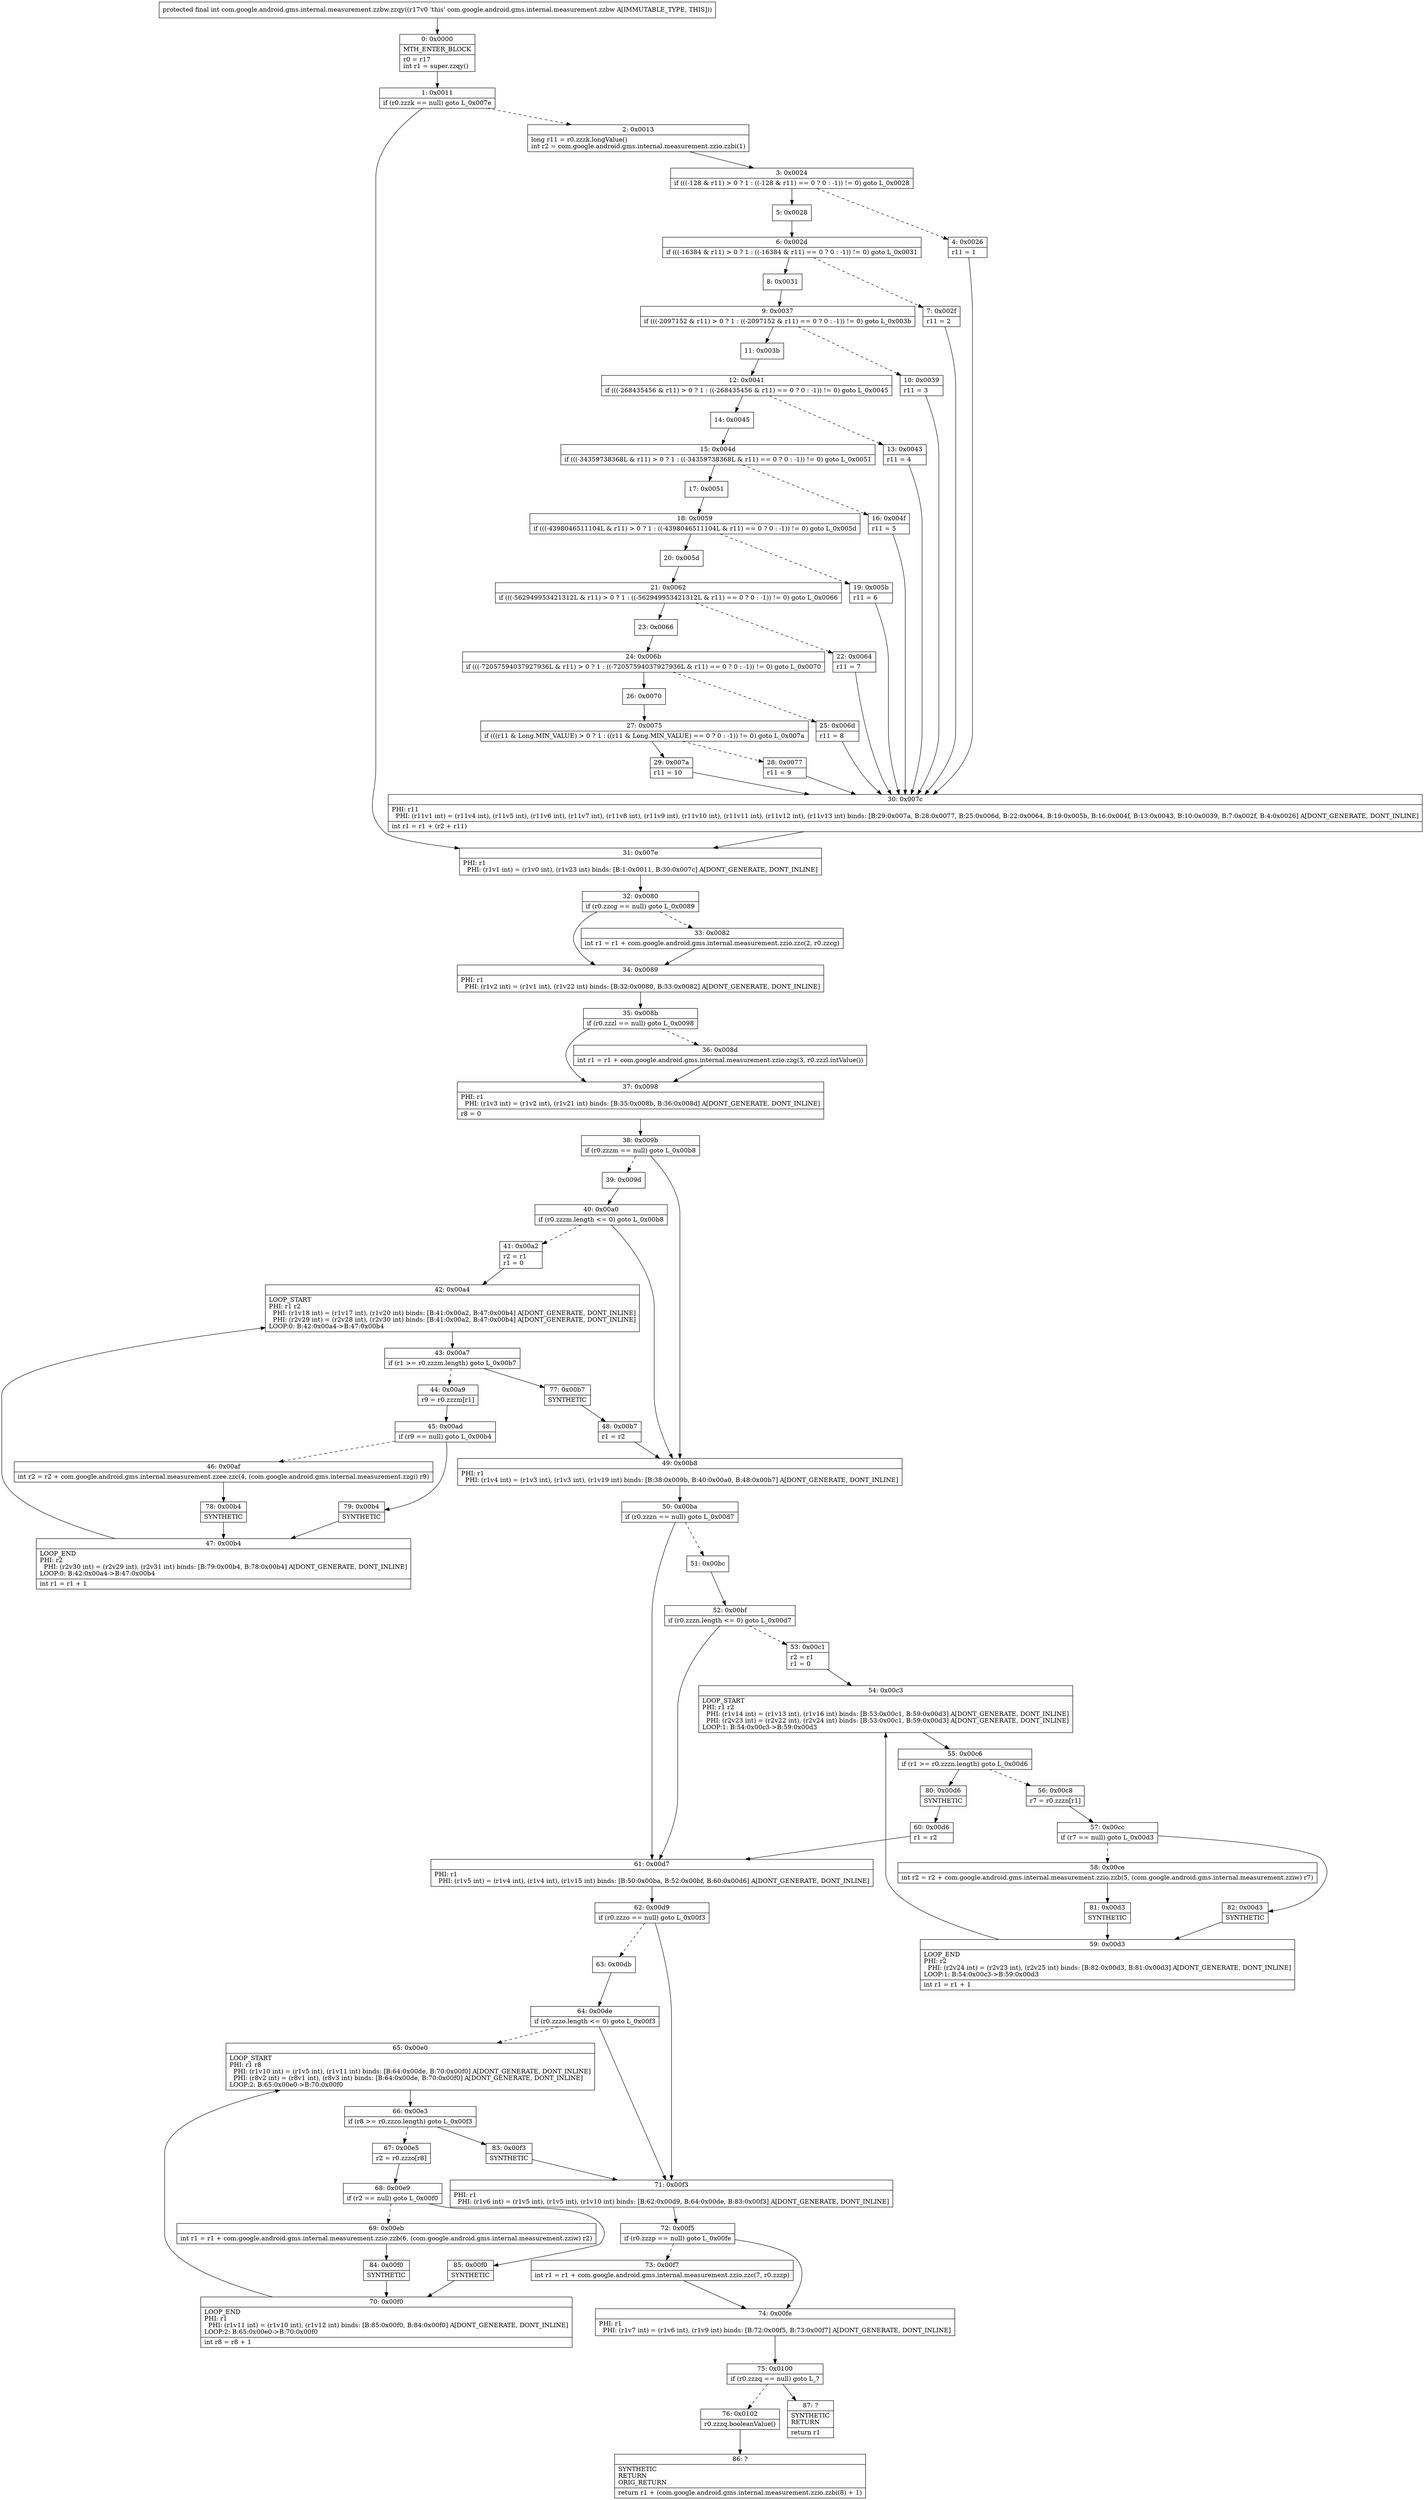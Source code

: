digraph "CFG forcom.google.android.gms.internal.measurement.zzbw.zzqy()I" {
Node_0 [shape=record,label="{0\:\ 0x0000|MTH_ENTER_BLOCK\l|r0 = r17\lint r1 = super.zzqy()\l}"];
Node_1 [shape=record,label="{1\:\ 0x0011|if (r0.zzzk == null) goto L_0x007e\l}"];
Node_2 [shape=record,label="{2\:\ 0x0013|long r11 = r0.zzzk.longValue()\lint r2 = com.google.android.gms.internal.measurement.zzio.zzbi(1)\l}"];
Node_3 [shape=record,label="{3\:\ 0x0024|if (((\-128 & r11) \> 0 ? 1 : ((\-128 & r11) == 0 ? 0 : \-1)) != 0) goto L_0x0028\l}"];
Node_4 [shape=record,label="{4\:\ 0x0026|r11 = 1\l}"];
Node_5 [shape=record,label="{5\:\ 0x0028}"];
Node_6 [shape=record,label="{6\:\ 0x002d|if (((\-16384 & r11) \> 0 ? 1 : ((\-16384 & r11) == 0 ? 0 : \-1)) != 0) goto L_0x0031\l}"];
Node_7 [shape=record,label="{7\:\ 0x002f|r11 = 2\l}"];
Node_8 [shape=record,label="{8\:\ 0x0031}"];
Node_9 [shape=record,label="{9\:\ 0x0037|if (((\-2097152 & r11) \> 0 ? 1 : ((\-2097152 & r11) == 0 ? 0 : \-1)) != 0) goto L_0x003b\l}"];
Node_10 [shape=record,label="{10\:\ 0x0039|r11 = 3\l}"];
Node_11 [shape=record,label="{11\:\ 0x003b}"];
Node_12 [shape=record,label="{12\:\ 0x0041|if (((\-268435456 & r11) \> 0 ? 1 : ((\-268435456 & r11) == 0 ? 0 : \-1)) != 0) goto L_0x0045\l}"];
Node_13 [shape=record,label="{13\:\ 0x0043|r11 = 4\l}"];
Node_14 [shape=record,label="{14\:\ 0x0045}"];
Node_15 [shape=record,label="{15\:\ 0x004d|if (((\-34359738368L & r11) \> 0 ? 1 : ((\-34359738368L & r11) == 0 ? 0 : \-1)) != 0) goto L_0x0051\l}"];
Node_16 [shape=record,label="{16\:\ 0x004f|r11 = 5\l}"];
Node_17 [shape=record,label="{17\:\ 0x0051}"];
Node_18 [shape=record,label="{18\:\ 0x0059|if (((\-4398046511104L & r11) \> 0 ? 1 : ((\-4398046511104L & r11) == 0 ? 0 : \-1)) != 0) goto L_0x005d\l}"];
Node_19 [shape=record,label="{19\:\ 0x005b|r11 = 6\l}"];
Node_20 [shape=record,label="{20\:\ 0x005d}"];
Node_21 [shape=record,label="{21\:\ 0x0062|if (((\-562949953421312L & r11) \> 0 ? 1 : ((\-562949953421312L & r11) == 0 ? 0 : \-1)) != 0) goto L_0x0066\l}"];
Node_22 [shape=record,label="{22\:\ 0x0064|r11 = 7\l}"];
Node_23 [shape=record,label="{23\:\ 0x0066}"];
Node_24 [shape=record,label="{24\:\ 0x006b|if (((\-72057594037927936L & r11) \> 0 ? 1 : ((\-72057594037927936L & r11) == 0 ? 0 : \-1)) != 0) goto L_0x0070\l}"];
Node_25 [shape=record,label="{25\:\ 0x006d|r11 = 8\l}"];
Node_26 [shape=record,label="{26\:\ 0x0070}"];
Node_27 [shape=record,label="{27\:\ 0x0075|if (((r11 & Long.MIN_VALUE) \> 0 ? 1 : ((r11 & Long.MIN_VALUE) == 0 ? 0 : \-1)) != 0) goto L_0x007a\l}"];
Node_28 [shape=record,label="{28\:\ 0x0077|r11 = 9\l}"];
Node_29 [shape=record,label="{29\:\ 0x007a|r11 = 10\l}"];
Node_30 [shape=record,label="{30\:\ 0x007c|PHI: r11 \l  PHI: (r11v1 int) = (r11v4 int), (r11v5 int), (r11v6 int), (r11v7 int), (r11v8 int), (r11v9 int), (r11v10 int), (r11v11 int), (r11v12 int), (r11v13 int) binds: [B:29:0x007a, B:28:0x0077, B:25:0x006d, B:22:0x0064, B:19:0x005b, B:16:0x004f, B:13:0x0043, B:10:0x0039, B:7:0x002f, B:4:0x0026] A[DONT_GENERATE, DONT_INLINE]\l|int r1 = r1 + (r2 + r11)\l}"];
Node_31 [shape=record,label="{31\:\ 0x007e|PHI: r1 \l  PHI: (r1v1 int) = (r1v0 int), (r1v23 int) binds: [B:1:0x0011, B:30:0x007c] A[DONT_GENERATE, DONT_INLINE]\l}"];
Node_32 [shape=record,label="{32\:\ 0x0080|if (r0.zzcg == null) goto L_0x0089\l}"];
Node_33 [shape=record,label="{33\:\ 0x0082|int r1 = r1 + com.google.android.gms.internal.measurement.zzio.zzc(2, r0.zzcg)\l}"];
Node_34 [shape=record,label="{34\:\ 0x0089|PHI: r1 \l  PHI: (r1v2 int) = (r1v1 int), (r1v22 int) binds: [B:32:0x0080, B:33:0x0082] A[DONT_GENERATE, DONT_INLINE]\l}"];
Node_35 [shape=record,label="{35\:\ 0x008b|if (r0.zzzl == null) goto L_0x0098\l}"];
Node_36 [shape=record,label="{36\:\ 0x008d|int r1 = r1 + com.google.android.gms.internal.measurement.zzio.zzg(3, r0.zzzl.intValue())\l}"];
Node_37 [shape=record,label="{37\:\ 0x0098|PHI: r1 \l  PHI: (r1v3 int) = (r1v2 int), (r1v21 int) binds: [B:35:0x008b, B:36:0x008d] A[DONT_GENERATE, DONT_INLINE]\l|r8 = 0\l}"];
Node_38 [shape=record,label="{38\:\ 0x009b|if (r0.zzzm == null) goto L_0x00b8\l}"];
Node_39 [shape=record,label="{39\:\ 0x009d}"];
Node_40 [shape=record,label="{40\:\ 0x00a0|if (r0.zzzm.length \<= 0) goto L_0x00b8\l}"];
Node_41 [shape=record,label="{41\:\ 0x00a2|r2 = r1\lr1 = 0\l}"];
Node_42 [shape=record,label="{42\:\ 0x00a4|LOOP_START\lPHI: r1 r2 \l  PHI: (r1v18 int) = (r1v17 int), (r1v20 int) binds: [B:41:0x00a2, B:47:0x00b4] A[DONT_GENERATE, DONT_INLINE]\l  PHI: (r2v29 int) = (r2v28 int), (r2v30 int) binds: [B:41:0x00a2, B:47:0x00b4] A[DONT_GENERATE, DONT_INLINE]\lLOOP:0: B:42:0x00a4\-\>B:47:0x00b4\l}"];
Node_43 [shape=record,label="{43\:\ 0x00a7|if (r1 \>= r0.zzzm.length) goto L_0x00b7\l}"];
Node_44 [shape=record,label="{44\:\ 0x00a9|r9 = r0.zzzm[r1]\l}"];
Node_45 [shape=record,label="{45\:\ 0x00ad|if (r9 == null) goto L_0x00b4\l}"];
Node_46 [shape=record,label="{46\:\ 0x00af|int r2 = r2 + com.google.android.gms.internal.measurement.zzee.zzc(4, (com.google.android.gms.internal.measurement.zzgi) r9)\l}"];
Node_47 [shape=record,label="{47\:\ 0x00b4|LOOP_END\lPHI: r2 \l  PHI: (r2v30 int) = (r2v29 int), (r2v31 int) binds: [B:79:0x00b4, B:78:0x00b4] A[DONT_GENERATE, DONT_INLINE]\lLOOP:0: B:42:0x00a4\-\>B:47:0x00b4\l|int r1 = r1 + 1\l}"];
Node_48 [shape=record,label="{48\:\ 0x00b7|r1 = r2\l}"];
Node_49 [shape=record,label="{49\:\ 0x00b8|PHI: r1 \l  PHI: (r1v4 int) = (r1v3 int), (r1v3 int), (r1v19 int) binds: [B:38:0x009b, B:40:0x00a0, B:48:0x00b7] A[DONT_GENERATE, DONT_INLINE]\l}"];
Node_50 [shape=record,label="{50\:\ 0x00ba|if (r0.zzzn == null) goto L_0x00d7\l}"];
Node_51 [shape=record,label="{51\:\ 0x00bc}"];
Node_52 [shape=record,label="{52\:\ 0x00bf|if (r0.zzzn.length \<= 0) goto L_0x00d7\l}"];
Node_53 [shape=record,label="{53\:\ 0x00c1|r2 = r1\lr1 = 0\l}"];
Node_54 [shape=record,label="{54\:\ 0x00c3|LOOP_START\lPHI: r1 r2 \l  PHI: (r1v14 int) = (r1v13 int), (r1v16 int) binds: [B:53:0x00c1, B:59:0x00d3] A[DONT_GENERATE, DONT_INLINE]\l  PHI: (r2v23 int) = (r2v22 int), (r2v24 int) binds: [B:53:0x00c1, B:59:0x00d3] A[DONT_GENERATE, DONT_INLINE]\lLOOP:1: B:54:0x00c3\-\>B:59:0x00d3\l}"];
Node_55 [shape=record,label="{55\:\ 0x00c6|if (r1 \>= r0.zzzn.length) goto L_0x00d6\l}"];
Node_56 [shape=record,label="{56\:\ 0x00c8|r7 = r0.zzzn[r1]\l}"];
Node_57 [shape=record,label="{57\:\ 0x00cc|if (r7 == null) goto L_0x00d3\l}"];
Node_58 [shape=record,label="{58\:\ 0x00ce|int r2 = r2 + com.google.android.gms.internal.measurement.zzio.zzb(5, (com.google.android.gms.internal.measurement.zziw) r7)\l}"];
Node_59 [shape=record,label="{59\:\ 0x00d3|LOOP_END\lPHI: r2 \l  PHI: (r2v24 int) = (r2v23 int), (r2v25 int) binds: [B:82:0x00d3, B:81:0x00d3] A[DONT_GENERATE, DONT_INLINE]\lLOOP:1: B:54:0x00c3\-\>B:59:0x00d3\l|int r1 = r1 + 1\l}"];
Node_60 [shape=record,label="{60\:\ 0x00d6|r1 = r2\l}"];
Node_61 [shape=record,label="{61\:\ 0x00d7|PHI: r1 \l  PHI: (r1v5 int) = (r1v4 int), (r1v4 int), (r1v15 int) binds: [B:50:0x00ba, B:52:0x00bf, B:60:0x00d6] A[DONT_GENERATE, DONT_INLINE]\l}"];
Node_62 [shape=record,label="{62\:\ 0x00d9|if (r0.zzzo == null) goto L_0x00f3\l}"];
Node_63 [shape=record,label="{63\:\ 0x00db}"];
Node_64 [shape=record,label="{64\:\ 0x00de|if (r0.zzzo.length \<= 0) goto L_0x00f3\l}"];
Node_65 [shape=record,label="{65\:\ 0x00e0|LOOP_START\lPHI: r1 r8 \l  PHI: (r1v10 int) = (r1v5 int), (r1v11 int) binds: [B:64:0x00de, B:70:0x00f0] A[DONT_GENERATE, DONT_INLINE]\l  PHI: (r8v2 int) = (r8v1 int), (r8v3 int) binds: [B:64:0x00de, B:70:0x00f0] A[DONT_GENERATE, DONT_INLINE]\lLOOP:2: B:65:0x00e0\-\>B:70:0x00f0\l}"];
Node_66 [shape=record,label="{66\:\ 0x00e3|if (r8 \>= r0.zzzo.length) goto L_0x00f3\l}"];
Node_67 [shape=record,label="{67\:\ 0x00e5|r2 = r0.zzzo[r8]\l}"];
Node_68 [shape=record,label="{68\:\ 0x00e9|if (r2 == null) goto L_0x00f0\l}"];
Node_69 [shape=record,label="{69\:\ 0x00eb|int r1 = r1 + com.google.android.gms.internal.measurement.zzio.zzb(6, (com.google.android.gms.internal.measurement.zziw) r2)\l}"];
Node_70 [shape=record,label="{70\:\ 0x00f0|LOOP_END\lPHI: r1 \l  PHI: (r1v11 int) = (r1v10 int), (r1v12 int) binds: [B:85:0x00f0, B:84:0x00f0] A[DONT_GENERATE, DONT_INLINE]\lLOOP:2: B:65:0x00e0\-\>B:70:0x00f0\l|int r8 = r8 + 1\l}"];
Node_71 [shape=record,label="{71\:\ 0x00f3|PHI: r1 \l  PHI: (r1v6 int) = (r1v5 int), (r1v5 int), (r1v10 int) binds: [B:62:0x00d9, B:64:0x00de, B:83:0x00f3] A[DONT_GENERATE, DONT_INLINE]\l}"];
Node_72 [shape=record,label="{72\:\ 0x00f5|if (r0.zzzp == null) goto L_0x00fe\l}"];
Node_73 [shape=record,label="{73\:\ 0x00f7|int r1 = r1 + com.google.android.gms.internal.measurement.zzio.zzc(7, r0.zzzp)\l}"];
Node_74 [shape=record,label="{74\:\ 0x00fe|PHI: r1 \l  PHI: (r1v7 int) = (r1v6 int), (r1v9 int) binds: [B:72:0x00f5, B:73:0x00f7] A[DONT_GENERATE, DONT_INLINE]\l}"];
Node_75 [shape=record,label="{75\:\ 0x0100|if (r0.zzzq == null) goto L_?\l}"];
Node_76 [shape=record,label="{76\:\ 0x0102|r0.zzzq.booleanValue()\l}"];
Node_77 [shape=record,label="{77\:\ 0x00b7|SYNTHETIC\l}"];
Node_78 [shape=record,label="{78\:\ 0x00b4|SYNTHETIC\l}"];
Node_79 [shape=record,label="{79\:\ 0x00b4|SYNTHETIC\l}"];
Node_80 [shape=record,label="{80\:\ 0x00d6|SYNTHETIC\l}"];
Node_81 [shape=record,label="{81\:\ 0x00d3|SYNTHETIC\l}"];
Node_82 [shape=record,label="{82\:\ 0x00d3|SYNTHETIC\l}"];
Node_83 [shape=record,label="{83\:\ 0x00f3|SYNTHETIC\l}"];
Node_84 [shape=record,label="{84\:\ 0x00f0|SYNTHETIC\l}"];
Node_85 [shape=record,label="{85\:\ 0x00f0|SYNTHETIC\l}"];
Node_86 [shape=record,label="{86\:\ ?|SYNTHETIC\lRETURN\lORIG_RETURN\l|return r1 + (com.google.android.gms.internal.measurement.zzio.zzbi(8) + 1)\l}"];
Node_87 [shape=record,label="{87\:\ ?|SYNTHETIC\lRETURN\l|return r1\l}"];
MethodNode[shape=record,label="{protected final int com.google.android.gms.internal.measurement.zzbw.zzqy((r17v0 'this' com.google.android.gms.internal.measurement.zzbw A[IMMUTABLE_TYPE, THIS])) }"];
MethodNode -> Node_0;
Node_0 -> Node_1;
Node_1 -> Node_2[style=dashed];
Node_1 -> Node_31;
Node_2 -> Node_3;
Node_3 -> Node_4[style=dashed];
Node_3 -> Node_5;
Node_4 -> Node_30;
Node_5 -> Node_6;
Node_6 -> Node_7[style=dashed];
Node_6 -> Node_8;
Node_7 -> Node_30;
Node_8 -> Node_9;
Node_9 -> Node_10[style=dashed];
Node_9 -> Node_11;
Node_10 -> Node_30;
Node_11 -> Node_12;
Node_12 -> Node_13[style=dashed];
Node_12 -> Node_14;
Node_13 -> Node_30;
Node_14 -> Node_15;
Node_15 -> Node_16[style=dashed];
Node_15 -> Node_17;
Node_16 -> Node_30;
Node_17 -> Node_18;
Node_18 -> Node_19[style=dashed];
Node_18 -> Node_20;
Node_19 -> Node_30;
Node_20 -> Node_21;
Node_21 -> Node_22[style=dashed];
Node_21 -> Node_23;
Node_22 -> Node_30;
Node_23 -> Node_24;
Node_24 -> Node_25[style=dashed];
Node_24 -> Node_26;
Node_25 -> Node_30;
Node_26 -> Node_27;
Node_27 -> Node_28[style=dashed];
Node_27 -> Node_29;
Node_28 -> Node_30;
Node_29 -> Node_30;
Node_30 -> Node_31;
Node_31 -> Node_32;
Node_32 -> Node_33[style=dashed];
Node_32 -> Node_34;
Node_33 -> Node_34;
Node_34 -> Node_35;
Node_35 -> Node_36[style=dashed];
Node_35 -> Node_37;
Node_36 -> Node_37;
Node_37 -> Node_38;
Node_38 -> Node_39[style=dashed];
Node_38 -> Node_49;
Node_39 -> Node_40;
Node_40 -> Node_41[style=dashed];
Node_40 -> Node_49;
Node_41 -> Node_42;
Node_42 -> Node_43;
Node_43 -> Node_44[style=dashed];
Node_43 -> Node_77;
Node_44 -> Node_45;
Node_45 -> Node_46[style=dashed];
Node_45 -> Node_79;
Node_46 -> Node_78;
Node_47 -> Node_42;
Node_48 -> Node_49;
Node_49 -> Node_50;
Node_50 -> Node_51[style=dashed];
Node_50 -> Node_61;
Node_51 -> Node_52;
Node_52 -> Node_53[style=dashed];
Node_52 -> Node_61;
Node_53 -> Node_54;
Node_54 -> Node_55;
Node_55 -> Node_56[style=dashed];
Node_55 -> Node_80;
Node_56 -> Node_57;
Node_57 -> Node_58[style=dashed];
Node_57 -> Node_82;
Node_58 -> Node_81;
Node_59 -> Node_54;
Node_60 -> Node_61;
Node_61 -> Node_62;
Node_62 -> Node_63[style=dashed];
Node_62 -> Node_71;
Node_63 -> Node_64;
Node_64 -> Node_65[style=dashed];
Node_64 -> Node_71;
Node_65 -> Node_66;
Node_66 -> Node_67[style=dashed];
Node_66 -> Node_83;
Node_67 -> Node_68;
Node_68 -> Node_69[style=dashed];
Node_68 -> Node_85;
Node_69 -> Node_84;
Node_70 -> Node_65;
Node_71 -> Node_72;
Node_72 -> Node_73[style=dashed];
Node_72 -> Node_74;
Node_73 -> Node_74;
Node_74 -> Node_75;
Node_75 -> Node_76[style=dashed];
Node_75 -> Node_87;
Node_76 -> Node_86;
Node_77 -> Node_48;
Node_78 -> Node_47;
Node_79 -> Node_47;
Node_80 -> Node_60;
Node_81 -> Node_59;
Node_82 -> Node_59;
Node_83 -> Node_71;
Node_84 -> Node_70;
Node_85 -> Node_70;
}

